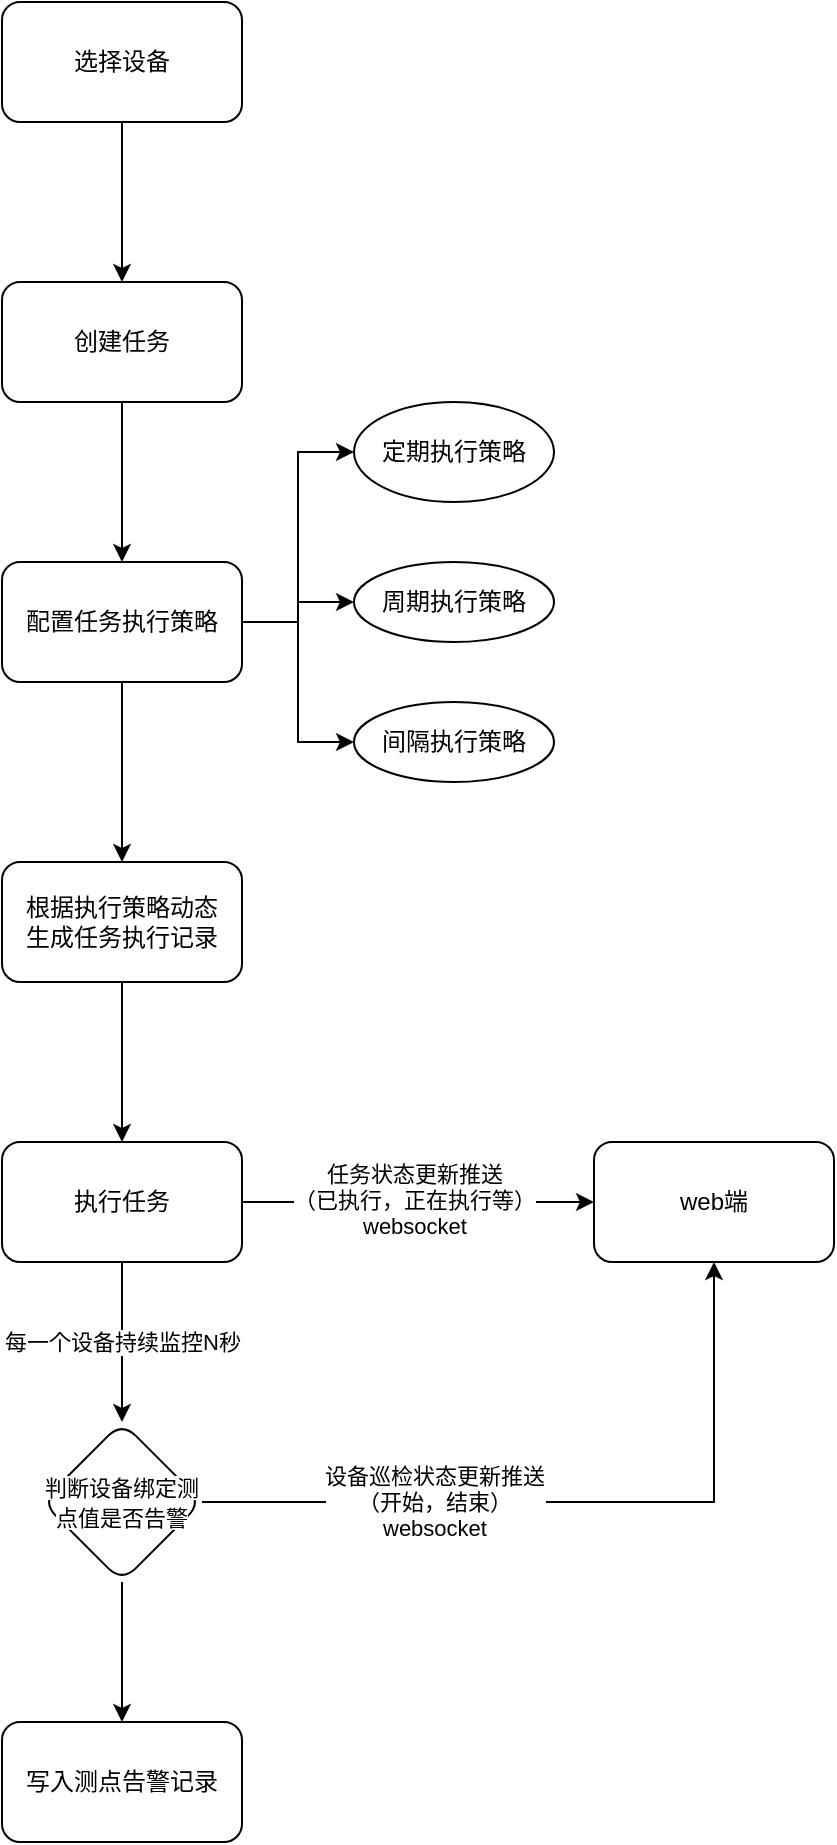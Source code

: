 <mxfile version="20.2.2" type="github">
  <diagram id="w0403fBSO4ZVD5nSPQlh" name="第 1 页">
    <mxGraphModel dx="932" dy="506" grid="1" gridSize="10" guides="1" tooltips="1" connect="1" arrows="1" fold="1" page="1" pageScale="1" pageWidth="827" pageHeight="1169" math="0" shadow="0">
      <root>
        <mxCell id="0" />
        <mxCell id="1" parent="0" />
        <mxCell id="2cQzLXGR86g6uBBES96R-3" value="" style="edgeStyle=orthogonalEdgeStyle;rounded=0;orthogonalLoop=1;jettySize=auto;html=1;" parent="1" source="2cQzLXGR86g6uBBES96R-1" target="2cQzLXGR86g6uBBES96R-2" edge="1">
          <mxGeometry relative="1" as="geometry" />
        </mxCell>
        <mxCell id="2cQzLXGR86g6uBBES96R-1" value="选择设备" style="rounded=1;whiteSpace=wrap;html=1;" parent="1" vertex="1">
          <mxGeometry x="294" y="70" width="120" height="60" as="geometry" />
        </mxCell>
        <mxCell id="2cQzLXGR86g6uBBES96R-5" value="" style="edgeStyle=orthogonalEdgeStyle;rounded=0;orthogonalLoop=1;jettySize=auto;html=1;" parent="1" source="2cQzLXGR86g6uBBES96R-2" target="2cQzLXGR86g6uBBES96R-4" edge="1">
          <mxGeometry relative="1" as="geometry" />
        </mxCell>
        <mxCell id="2cQzLXGR86g6uBBES96R-2" value="创建任务" style="whiteSpace=wrap;html=1;rounded=1;" parent="1" vertex="1">
          <mxGeometry x="294" y="210" width="120" height="60" as="geometry" />
        </mxCell>
        <mxCell id="2cQzLXGR86g6uBBES96R-7" value="" style="edgeStyle=orthogonalEdgeStyle;rounded=0;orthogonalLoop=1;jettySize=auto;html=1;" parent="1" source="2cQzLXGR86g6uBBES96R-4" target="2cQzLXGR86g6uBBES96R-6" edge="1">
          <mxGeometry relative="1" as="geometry" />
        </mxCell>
        <mxCell id="2cQzLXGR86g6uBBES96R-14" value="" style="edgeStyle=orthogonalEdgeStyle;rounded=0;orthogonalLoop=1;jettySize=auto;html=1;entryX=0;entryY=0.5;entryDx=0;entryDy=0;" parent="1" source="2cQzLXGR86g6uBBES96R-4" target="2cQzLXGR86g6uBBES96R-13" edge="1">
          <mxGeometry relative="1" as="geometry" />
        </mxCell>
        <mxCell id="2cQzLXGR86g6uBBES96R-16" value="" style="edgeStyle=orthogonalEdgeStyle;rounded=0;orthogonalLoop=1;jettySize=auto;html=1;" parent="1" source="2cQzLXGR86g6uBBES96R-4" target="2cQzLXGR86g6uBBES96R-15" edge="1">
          <mxGeometry relative="1" as="geometry" />
        </mxCell>
        <mxCell id="2cQzLXGR86g6uBBES96R-18" value="" style="edgeStyle=orthogonalEdgeStyle;rounded=0;orthogonalLoop=1;jettySize=auto;html=1;entryX=0;entryY=0.5;entryDx=0;entryDy=0;" parent="1" source="2cQzLXGR86g6uBBES96R-4" target="2cQzLXGR86g6uBBES96R-17" edge="1">
          <mxGeometry relative="1" as="geometry" />
        </mxCell>
        <mxCell id="2cQzLXGR86g6uBBES96R-4" value="配置任务执行策略" style="whiteSpace=wrap;html=1;rounded=1;" parent="1" vertex="1">
          <mxGeometry x="294" y="350" width="120" height="60" as="geometry" />
        </mxCell>
        <mxCell id="2cQzLXGR86g6uBBES96R-9" value="" style="edgeStyle=orthogonalEdgeStyle;rounded=0;orthogonalLoop=1;jettySize=auto;html=1;exitX=1;exitY=0.5;exitDx=0;exitDy=0;" parent="1" source="2cQzLXGR86g6uBBES96R-10" target="2cQzLXGR86g6uBBES96R-8" edge="1">
          <mxGeometry relative="1" as="geometry" />
        </mxCell>
        <mxCell id="2cQzLXGR86g6uBBES96R-12" value="任务状态更新推送&lt;br&gt;（已执行，正在执行等）&lt;br&gt;websocket" style="edgeLabel;html=1;align=center;verticalAlign=middle;resizable=0;points=[];" parent="2cQzLXGR86g6uBBES96R-9" vertex="1" connectable="0">
          <mxGeometry x="-0.025" y="1" relative="1" as="geometry">
            <mxPoint as="offset" />
          </mxGeometry>
        </mxCell>
        <mxCell id="2cQzLXGR86g6uBBES96R-11" value="" style="edgeStyle=orthogonalEdgeStyle;rounded=0;orthogonalLoop=1;jettySize=auto;html=1;" parent="1" source="2cQzLXGR86g6uBBES96R-6" target="2cQzLXGR86g6uBBES96R-10" edge="1">
          <mxGeometry relative="1" as="geometry" />
        </mxCell>
        <mxCell id="2cQzLXGR86g6uBBES96R-6" value="根据执行策略动态&lt;br&gt;生成任务执行记录" style="whiteSpace=wrap;html=1;rounded=1;" parent="1" vertex="1">
          <mxGeometry x="294" y="500" width="120" height="60" as="geometry" />
        </mxCell>
        <mxCell id="2cQzLXGR86g6uBBES96R-8" value="web端" style="whiteSpace=wrap;html=1;rounded=1;" parent="1" vertex="1">
          <mxGeometry x="590" y="640" width="120" height="60" as="geometry" />
        </mxCell>
        <mxCell id="IkSdyd2Y8k110zcRpa2T-4" value="" style="edgeStyle=orthogonalEdgeStyle;rounded=0;orthogonalLoop=1;jettySize=auto;html=1;" edge="1" parent="1" source="2cQzLXGR86g6uBBES96R-10" target="IkSdyd2Y8k110zcRpa2T-3">
          <mxGeometry relative="1" as="geometry" />
        </mxCell>
        <mxCell id="IkSdyd2Y8k110zcRpa2T-8" value="每一个设备持续监控N秒" style="edgeLabel;html=1;align=center;verticalAlign=middle;resizable=0;points=[];" vertex="1" connectable="0" parent="IkSdyd2Y8k110zcRpa2T-4">
          <mxGeometry relative="1" as="geometry">
            <mxPoint as="offset" />
          </mxGeometry>
        </mxCell>
        <mxCell id="2cQzLXGR86g6uBBES96R-10" value="执行任务" style="whiteSpace=wrap;html=1;rounded=1;" parent="1" vertex="1">
          <mxGeometry x="294" y="640" width="120" height="60" as="geometry" />
        </mxCell>
        <mxCell id="2cQzLXGR86g6uBBES96R-13" value="定期执行策略" style="ellipse;whiteSpace=wrap;html=1;rounded=1;" parent="1" vertex="1">
          <mxGeometry x="470" y="270" width="100" height="50" as="geometry" />
        </mxCell>
        <mxCell id="2cQzLXGR86g6uBBES96R-15" value="周期执行策略" style="ellipse;whiteSpace=wrap;html=1;rounded=1;" parent="1" vertex="1">
          <mxGeometry x="470" y="350" width="100" height="40" as="geometry" />
        </mxCell>
        <mxCell id="2cQzLXGR86g6uBBES96R-17" value="间隔执行策略" style="ellipse;whiteSpace=wrap;html=1;rounded=1;" parent="1" vertex="1">
          <mxGeometry x="470" y="420" width="100" height="40" as="geometry" />
        </mxCell>
        <mxCell id="2cQzLXGR86g6uBBES96R-20" value="写入测点告警记录" style="whiteSpace=wrap;html=1;rounded=1;" parent="1" vertex="1">
          <mxGeometry x="294" y="930" width="120" height="60" as="geometry" />
        </mxCell>
        <mxCell id="IkSdyd2Y8k110zcRpa2T-5" style="edgeStyle=orthogonalEdgeStyle;rounded=0;orthogonalLoop=1;jettySize=auto;html=1;exitX=0.5;exitY=1;exitDx=0;exitDy=0;entryX=0.5;entryY=0;entryDx=0;entryDy=0;" edge="1" parent="1" source="IkSdyd2Y8k110zcRpa2T-3" target="2cQzLXGR86g6uBBES96R-20">
          <mxGeometry relative="1" as="geometry" />
        </mxCell>
        <mxCell id="IkSdyd2Y8k110zcRpa2T-6" style="edgeStyle=orthogonalEdgeStyle;rounded=0;orthogonalLoop=1;jettySize=auto;html=1;exitX=1;exitY=0.5;exitDx=0;exitDy=0;entryX=0.5;entryY=1;entryDx=0;entryDy=0;" edge="1" parent="1" source="IkSdyd2Y8k110zcRpa2T-3" target="2cQzLXGR86g6uBBES96R-8">
          <mxGeometry relative="1" as="geometry" />
        </mxCell>
        <mxCell id="IkSdyd2Y8k110zcRpa2T-9" value="设备巡检状态更新推送&lt;br&gt;（开始，结束）&lt;br&gt;websocket" style="edgeLabel;html=1;align=center;verticalAlign=middle;resizable=0;points=[];" vertex="1" connectable="0" parent="IkSdyd2Y8k110zcRpa2T-6">
          <mxGeometry x="-0.25" y="1" relative="1" as="geometry">
            <mxPoint x="-25" y="1" as="offset" />
          </mxGeometry>
        </mxCell>
        <mxCell id="IkSdyd2Y8k110zcRpa2T-3" value="&lt;span style=&quot;font-size: 11px; background-color: rgb(255, 255, 255);&quot;&gt;判断设备绑定测点值是否告警&lt;/span&gt;" style="rhombus;whiteSpace=wrap;html=1;rounded=1;" vertex="1" parent="1">
          <mxGeometry x="314" y="780" width="80" height="80" as="geometry" />
        </mxCell>
      </root>
    </mxGraphModel>
  </diagram>
</mxfile>
